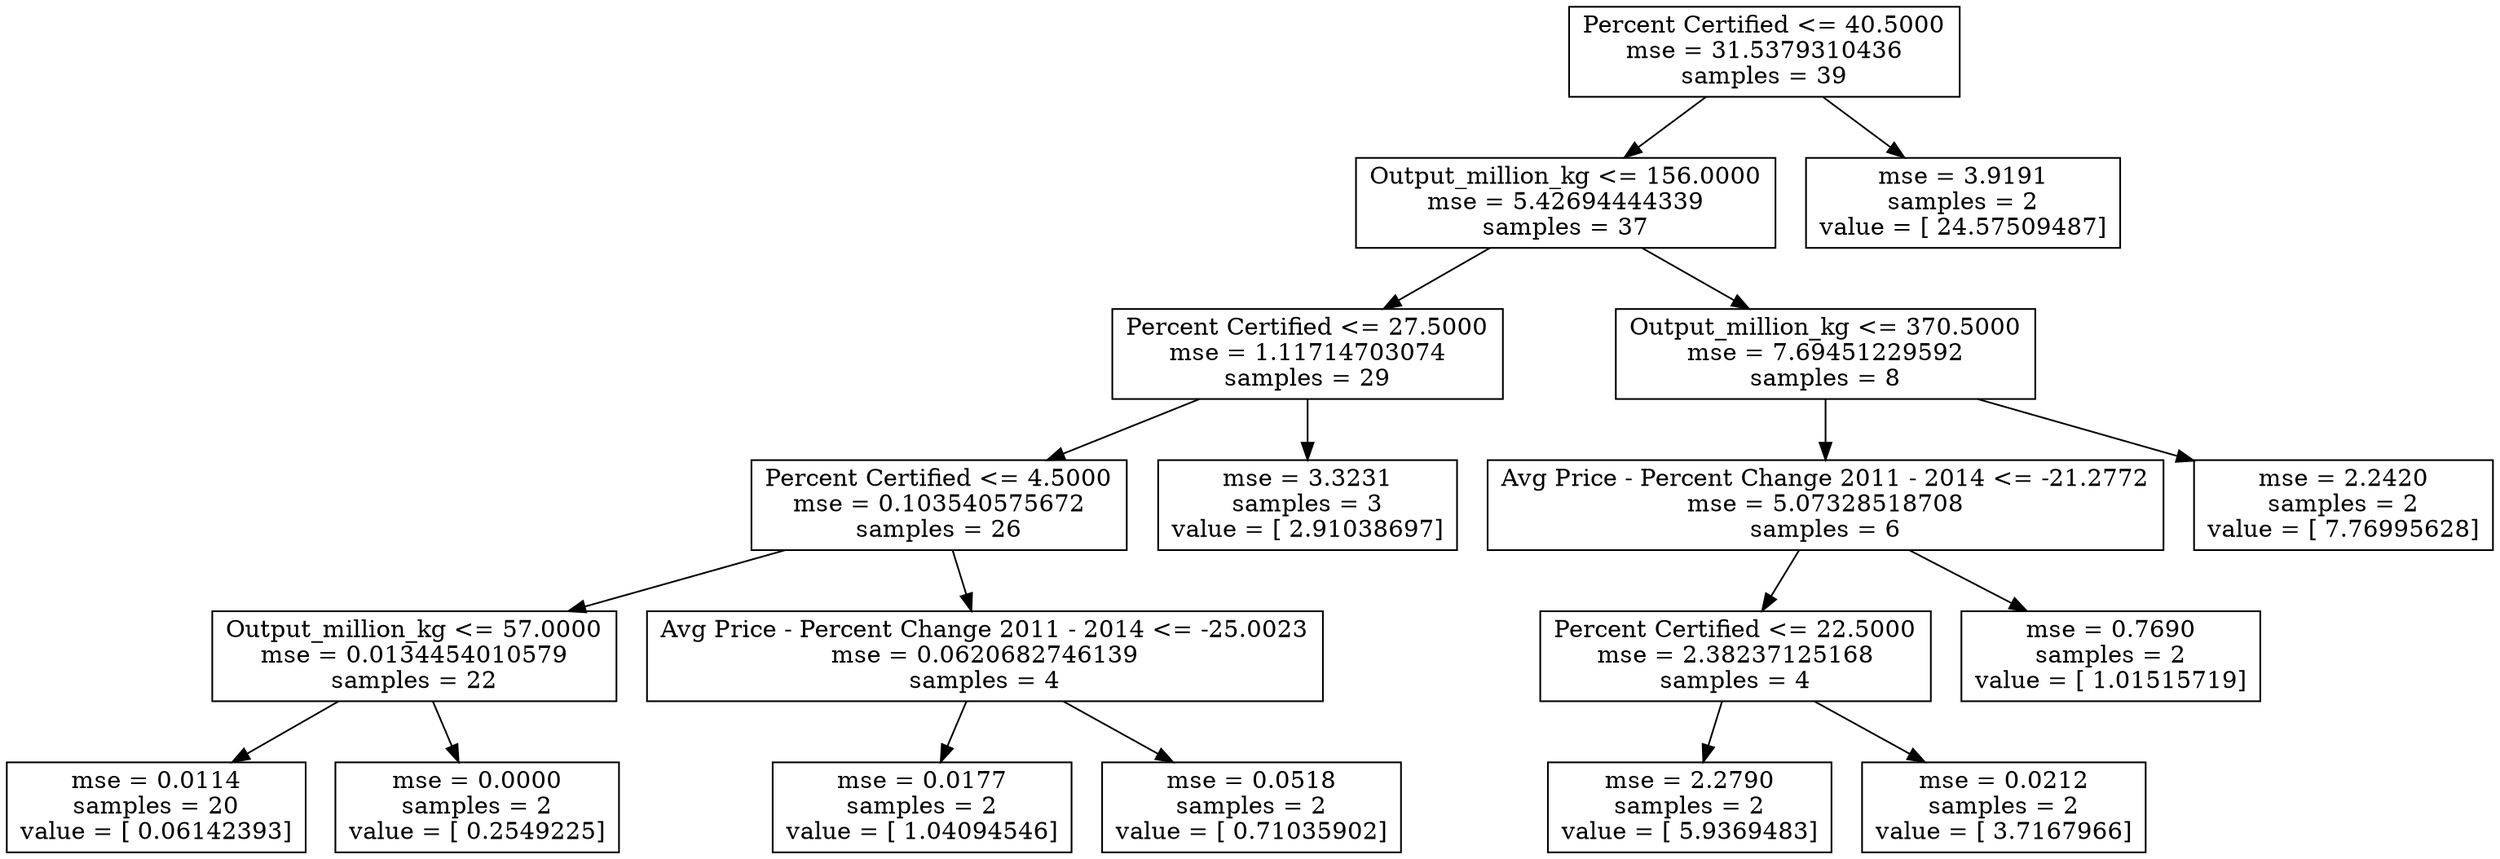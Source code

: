 digraph Tree {
0 [label="Percent Certified <= 40.5000\nmse = 31.5379310436\nsamples = 39", shape="box"] ;
1 [label="Output_million_kg <= 156.0000\nmse = 5.42694444339\nsamples = 37", shape="box"] ;
0 -> 1 ;
2 [label="Percent Certified <= 27.5000\nmse = 1.11714703074\nsamples = 29", shape="box"] ;
1 -> 2 ;
3 [label="Percent Certified <= 4.5000\nmse = 0.103540575672\nsamples = 26", shape="box"] ;
2 -> 3 ;
4 [label="Output_million_kg <= 57.0000\nmse = 0.0134454010579\nsamples = 22", shape="box"] ;
3 -> 4 ;
5 [label="mse = 0.0114\nsamples = 20\nvalue = [ 0.06142393]", shape="box"] ;
4 -> 5 ;
6 [label="mse = 0.0000\nsamples = 2\nvalue = [ 0.2549225]", shape="box"] ;
4 -> 6 ;
7 [label="Avg Price - Percent Change 2011 - 2014 <= -25.0023\nmse = 0.0620682746139\nsamples = 4", shape="box"] ;
3 -> 7 ;
8 [label="mse = 0.0177\nsamples = 2\nvalue = [ 1.04094546]", shape="box"] ;
7 -> 8 ;
9 [label="mse = 0.0518\nsamples = 2\nvalue = [ 0.71035902]", shape="box"] ;
7 -> 9 ;
10 [label="mse = 3.3231\nsamples = 3\nvalue = [ 2.91038697]", shape="box"] ;
2 -> 10 ;
11 [label="Output_million_kg <= 370.5000\nmse = 7.69451229592\nsamples = 8", shape="box"] ;
1 -> 11 ;
12 [label="Avg Price - Percent Change 2011 - 2014 <= -21.2772\nmse = 5.07328518708\nsamples = 6", shape="box"] ;
11 -> 12 ;
13 [label="Percent Certified <= 22.5000\nmse = 2.38237125168\nsamples = 4", shape="box"] ;
12 -> 13 ;
14 [label="mse = 2.2790\nsamples = 2\nvalue = [ 5.9369483]", shape="box"] ;
13 -> 14 ;
15 [label="mse = 0.0212\nsamples = 2\nvalue = [ 3.7167966]", shape="box"] ;
13 -> 15 ;
16 [label="mse = 0.7690\nsamples = 2\nvalue = [ 1.01515719]", shape="box"] ;
12 -> 16 ;
17 [label="mse = 2.2420\nsamples = 2\nvalue = [ 7.76995628]", shape="box"] ;
11 -> 17 ;
18 [label="mse = 3.9191\nsamples = 2\nvalue = [ 24.57509487]", shape="box"] ;
0 -> 18 ;
}